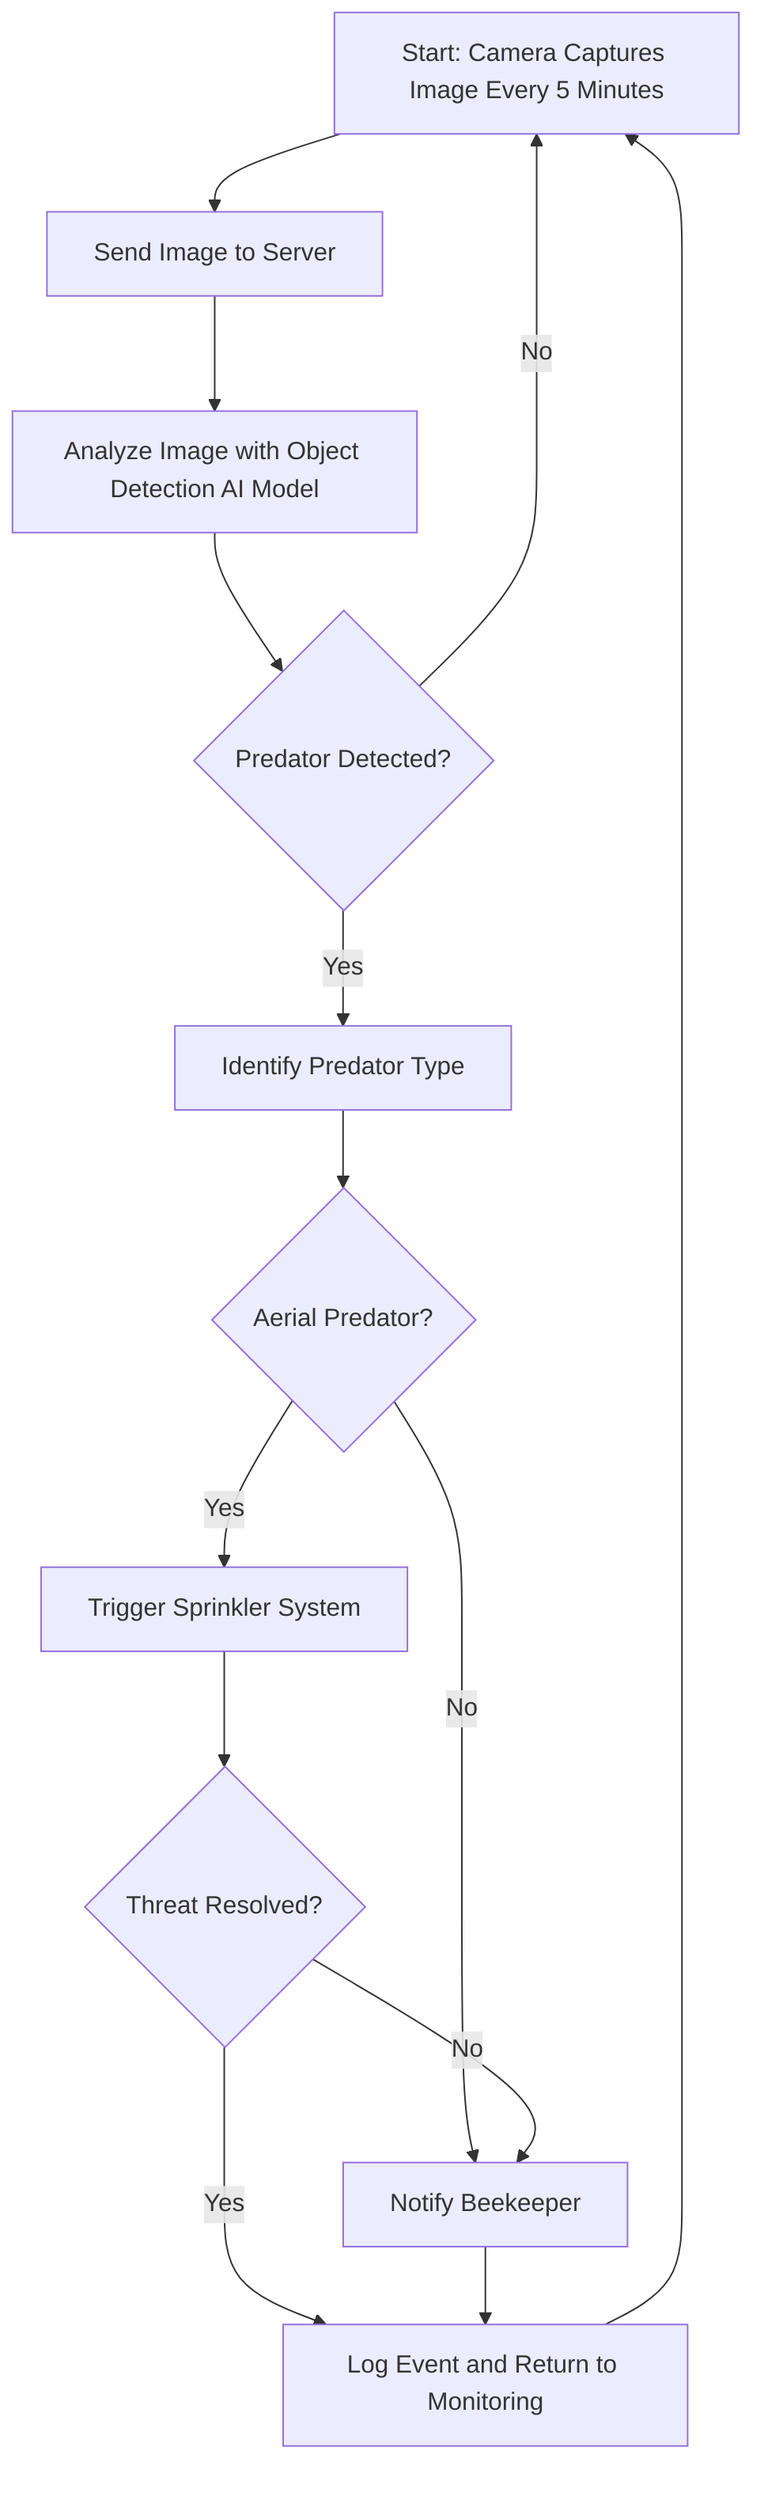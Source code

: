graph TD
    A[Start: Camera Captures Image Every 5 Minutes] --> B[Send Image to Server]
    B --> C[Analyze Image with Object Detection AI Model]
    C --> D{Predator Detected?}
    D -->|Yes| E[Identify Predator Type]
    D -->|No| A
    E --> F{Aerial Predator?}
    F -->|Yes| G[Trigger Sprinkler System]
    F -->|No| H[Notify Beekeeper]
    G --> I[Assess Threat Status]
    I{Threat Resolved?}
    I -->|Yes| J[Log Event and Return to Monitoring]
    I -->|No| H
    H --> J
    J --> A